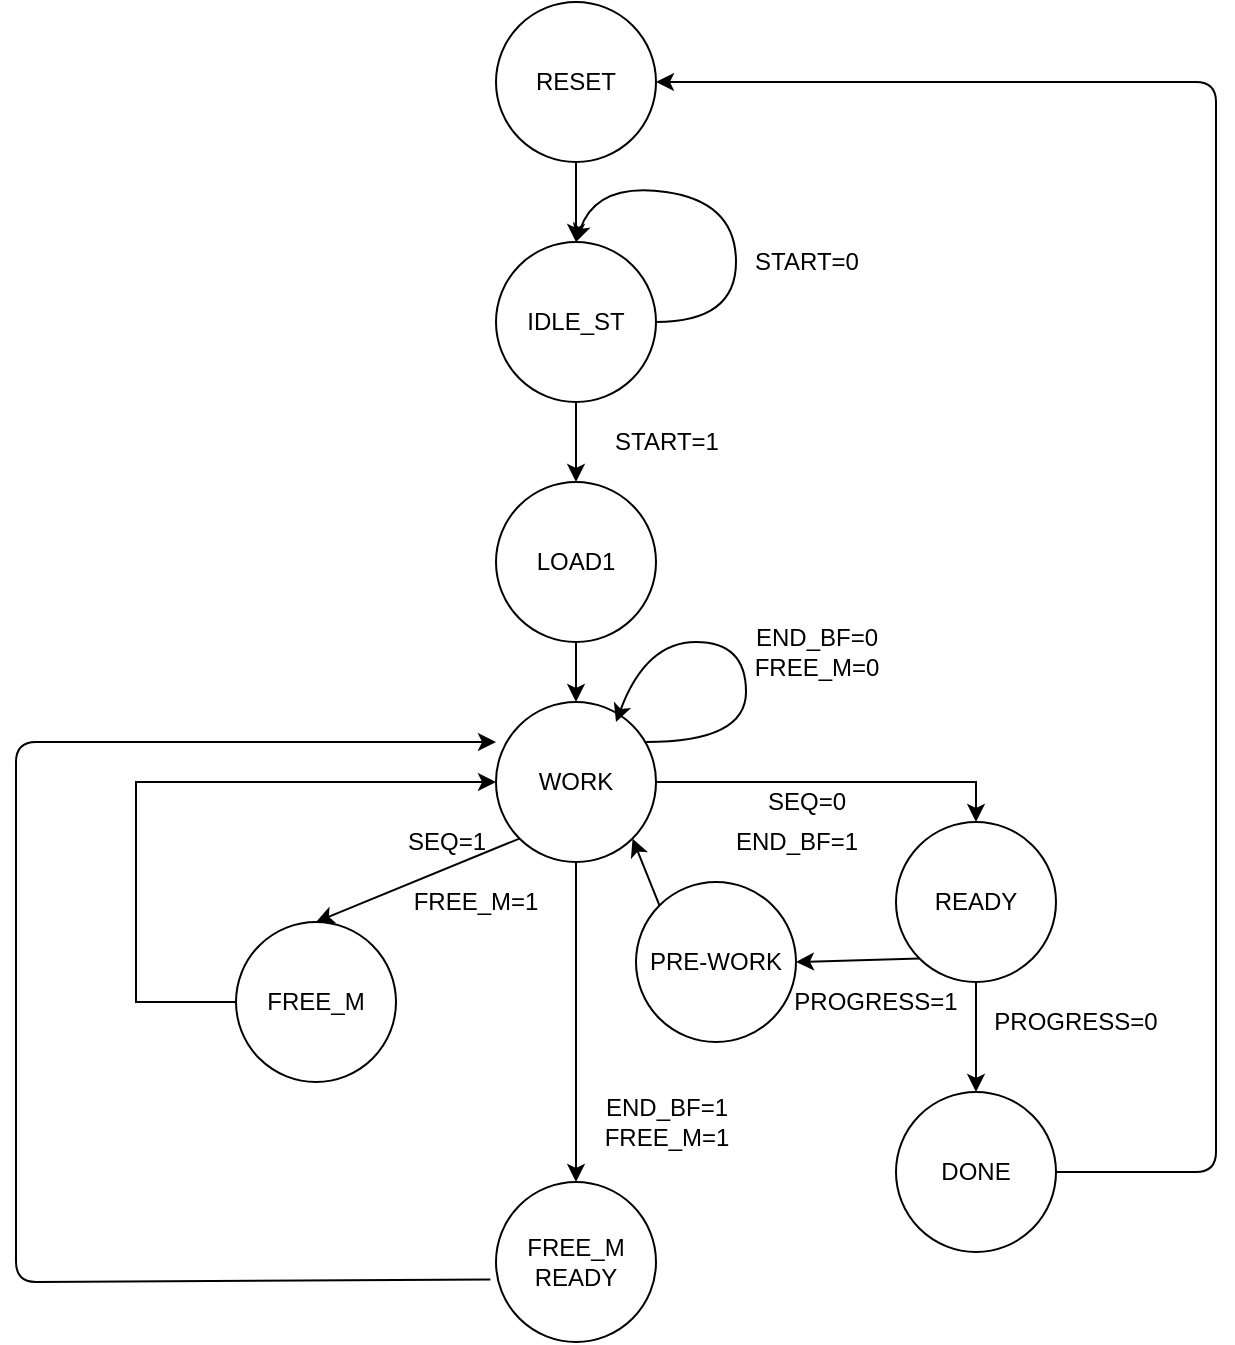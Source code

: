 <mxfile version="13.9.9" type="device"><diagram id="0QGTmFi-DX_CaWowDVx-" name="Pagina-1"><mxGraphModel dx="1024" dy="592" grid="1" gridSize="10" guides="1" tooltips="1" connect="1" arrows="1" fold="1" page="1" pageScale="1" pageWidth="827" pageHeight="1169" math="0" shadow="0"><root><mxCell id="0"/><mxCell id="1" parent="0"/><mxCell id="iDYoNIW6mDJRxECbi2Po-1" value="" style="edgeStyle=orthogonalEdgeStyle;rounded=0;orthogonalLoop=1;jettySize=auto;html=1;exitX=0.5;exitY=1;exitDx=0;exitDy=0;" parent="1" source="iDYoNIW6mDJRxECbi2Po-2" edge="1"><mxGeometry relative="1" as="geometry"><mxPoint x="400" y="250" as="sourcePoint"/><mxPoint x="400" y="280" as="targetPoint"/></mxGeometry></mxCell><mxCell id="iDYoNIW6mDJRxECbi2Po-2" value="IDLE_ST" style="ellipse;whiteSpace=wrap;html=1;aspect=fixed;" parent="1" vertex="1"><mxGeometry x="360" y="160" width="80" height="80" as="geometry"/></mxCell><mxCell id="iDYoNIW6mDJRxECbi2Po-3" value="" style="edgeStyle=orthogonalEdgeStyle;curved=1;orthogonalLoop=1;jettySize=auto;html=1;" parent="1" target="iDYoNIW6mDJRxECbi2Po-8" edge="1"><mxGeometry relative="1" as="geometry"><mxPoint x="400" y="360" as="sourcePoint"/></mxGeometry></mxCell><mxCell id="iDYoNIW6mDJRxECbi2Po-5" value="START=1" style="text;html=1;align=center;verticalAlign=middle;resizable=0;points=[];autosize=1;" parent="1" vertex="1"><mxGeometry x="410" y="250" width="70" height="20" as="geometry"/></mxCell><mxCell id="iDYoNIW6mDJRxECbi2Po-6" value="" style="endArrow=classic;html=1;entryX=0.5;entryY=0;entryDx=0;entryDy=0;curved=1;exitX=1;exitY=0.5;exitDx=0;exitDy=0;" parent="1" source="iDYoNIW6mDJRxECbi2Po-2" target="iDYoNIW6mDJRxECbi2Po-2" edge="1"><mxGeometry width="50" height="50" relative="1" as="geometry"><mxPoint x="440" y="190" as="sourcePoint"/><mxPoint x="440" y="310" as="targetPoint"/><Array as="points"><mxPoint x="480" y="200"/><mxPoint x="480" y="140"/><mxPoint x="410" y="130"/></Array></mxGeometry></mxCell><mxCell id="iDYoNIW6mDJRxECbi2Po-7" value="START=0" style="text;html=1;align=center;verticalAlign=middle;resizable=0;points=[];autosize=1;" parent="1" vertex="1"><mxGeometry x="480" y="160" width="70" height="20" as="geometry"/></mxCell><mxCell id="iDYoNIW6mDJRxECbi2Po-33" value="" style="edgeStyle=orthogonalEdgeStyle;rounded=0;orthogonalLoop=1;jettySize=auto;html=1;" parent="1" source="iDYoNIW6mDJRxECbi2Po-8" target="iDYoNIW6mDJRxECbi2Po-15" edge="1"><mxGeometry relative="1" as="geometry"/></mxCell><mxCell id="iDYoNIW6mDJRxECbi2Po-8" value="LOAD1" style="ellipse;whiteSpace=wrap;html=1;aspect=fixed;" parent="1" vertex="1"><mxGeometry x="360" y="280" width="80" height="80" as="geometry"/></mxCell><mxCell id="iDYoNIW6mDJRxECbi2Po-9" style="edgeStyle=orthogonalEdgeStyle;rounded=0;orthogonalLoop=1;jettySize=auto;html=1;entryX=0.5;entryY=0;entryDx=0;entryDy=0;" parent="1" source="iDYoNIW6mDJRxECbi2Po-10" target="iDYoNIW6mDJRxECbi2Po-2" edge="1"><mxGeometry relative="1" as="geometry"/></mxCell><mxCell id="iDYoNIW6mDJRxECbi2Po-10" value="RESET" style="ellipse;whiteSpace=wrap;html=1;aspect=fixed;" parent="1" vertex="1"><mxGeometry x="360" y="40" width="80" height="80" as="geometry"/></mxCell><mxCell id="iDYoNIW6mDJRxECbi2Po-13" style="edgeStyle=orthogonalEdgeStyle;rounded=0;orthogonalLoop=1;jettySize=auto;html=1;entryX=0.5;entryY=0;entryDx=0;entryDy=0;" parent="1" source="iDYoNIW6mDJRxECbi2Po-15" target="iDYoNIW6mDJRxECbi2Po-21" edge="1"><mxGeometry relative="1" as="geometry"/></mxCell><mxCell id="iDYoNIW6mDJRxECbi2Po-14" style="edgeStyle=orthogonalEdgeStyle;rounded=0;orthogonalLoop=1;jettySize=auto;html=1;" parent="1" source="iDYoNIW6mDJRxECbi2Po-15" target="iDYoNIW6mDJRxECbi2Po-23" edge="1"><mxGeometry relative="1" as="geometry"><Array as="points"><mxPoint x="600" y="430"/></Array></mxGeometry></mxCell><mxCell id="iDYoNIW6mDJRxECbi2Po-15" value="WORK" style="ellipse;whiteSpace=wrap;html=1;aspect=fixed;" parent="1" vertex="1"><mxGeometry x="360" y="390" width="80" height="80" as="geometry"/></mxCell><mxCell id="iDYoNIW6mDJRxECbi2Po-18" style="edgeStyle=orthogonalEdgeStyle;rounded=0;orthogonalLoop=1;jettySize=auto;html=1;entryX=0;entryY=0.5;entryDx=0;entryDy=0;exitX=0;exitY=0.5;exitDx=0;exitDy=0;" parent="1" source="iDYoNIW6mDJRxECbi2Po-31" target="iDYoNIW6mDJRxECbi2Po-15" edge="1"><mxGeometry relative="1" as="geometry"><Array as="points"><mxPoint x="180" y="540"/><mxPoint x="180" y="430"/></Array><mxPoint x="230" y="610" as="sourcePoint"/></mxGeometry></mxCell><mxCell id="iDYoNIW6mDJRxECbi2Po-21" value="FREE_M&lt;br&gt;READY" style="ellipse;whiteSpace=wrap;html=1;aspect=fixed;" parent="1" vertex="1"><mxGeometry x="360" y="630" width="80" height="80" as="geometry"/></mxCell><mxCell id="iDYoNIW6mDJRxECbi2Po-36" style="edgeStyle=orthogonalEdgeStyle;rounded=0;orthogonalLoop=1;jettySize=auto;html=1;entryX=0.5;entryY=0;entryDx=0;entryDy=0;" parent="1" source="iDYoNIW6mDJRxECbi2Po-23" target="iDYoNIW6mDJRxECbi2Po-34" edge="1"><mxGeometry relative="1" as="geometry"><mxPoint x="600" y="960" as="targetPoint"/></mxGeometry></mxCell><mxCell id="iDYoNIW6mDJRxECbi2Po-23" value="READY" style="ellipse;whiteSpace=wrap;html=1;aspect=fixed;" parent="1" vertex="1"><mxGeometry x="560" y="450" width="80" height="80" as="geometry"/></mxCell><mxCell id="iDYoNIW6mDJRxECbi2Po-25" value="SEQ=1" style="text;html=1;align=center;verticalAlign=middle;resizable=0;points=[];autosize=1;" parent="1" vertex="1"><mxGeometry x="310" y="450" width="50" height="20" as="geometry"/></mxCell><mxCell id="iDYoNIW6mDJRxECbi2Po-27" value="END_BF=1" style="text;html=1;align=center;verticalAlign=middle;resizable=0;points=[];autosize=1;" parent="1" vertex="1"><mxGeometry x="470" y="450" width="80" height="20" as="geometry"/></mxCell><mxCell id="iDYoNIW6mDJRxECbi2Po-31" value="FREE_M" style="ellipse;whiteSpace=wrap;html=1;aspect=fixed;" parent="1" vertex="1"><mxGeometry x="230" y="500" width="80" height="80" as="geometry"/></mxCell><mxCell id="iDYoNIW6mDJRxECbi2Po-32" value="END_BF=1&lt;br&gt;FREE_M=1" style="text;html=1;align=center;verticalAlign=middle;resizable=0;points=[];autosize=1;" parent="1" vertex="1"><mxGeometry x="405" y="585" width="80" height="30" as="geometry"/></mxCell><mxCell id="iDYoNIW6mDJRxECbi2Po-34" value="DONE" style="ellipse;whiteSpace=wrap;html=1;aspect=fixed;" parent="1" vertex="1"><mxGeometry x="560" y="585" width="80" height="80" as="geometry"/></mxCell><mxCell id="iDYoNIW6mDJRxECbi2Po-35" value="SEQ=0" style="text;html=1;align=center;verticalAlign=middle;resizable=0;points=[];autosize=1;" parent="1" vertex="1"><mxGeometry x="490" y="430" width="50" height="20" as="geometry"/></mxCell><mxCell id="wxpa34HjNnqU5txF8eYj-7" value="" style="endArrow=classic;html=1;exitX=0;exitY=1;exitDx=0;exitDy=0;entryX=0.5;entryY=0;entryDx=0;entryDy=0;" parent="1" source="iDYoNIW6mDJRxECbi2Po-15" target="iDYoNIW6mDJRxECbi2Po-31" edge="1"><mxGeometry width="50" height="50" relative="1" as="geometry"><mxPoint x="580" y="600" as="sourcePoint"/><mxPoint x="360" y="570" as="targetPoint"/></mxGeometry></mxCell><mxCell id="wxpa34HjNnqU5txF8eYj-8" value="FREE_M=1" style="text;html=1;strokeColor=none;fillColor=none;align=center;verticalAlign=middle;whiteSpace=wrap;rounded=0;" parent="1" vertex="1"><mxGeometry x="330" y="480" width="40" height="20" as="geometry"/></mxCell><mxCell id="wxpa34HjNnqU5txF8eYj-11" value="" style="endArrow=classic;html=1;entryX=1;entryY=0.5;entryDx=0;entryDy=0;exitX=0;exitY=1;exitDx=0;exitDy=0;" parent="1" source="iDYoNIW6mDJRxECbi2Po-23" target="L9-pZiDmt62bZrwbOSKt-1" edge="1"><mxGeometry width="50" height="50" relative="1" as="geometry"><mxPoint x="560" y="520" as="sourcePoint"/><mxPoint x="630" y="550" as="targetPoint"/><Array as="points"/></mxGeometry></mxCell><mxCell id="wxpa34HjNnqU5txF8eYj-12" value="" style="endArrow=classic;html=1;exitX=1;exitY=0.5;exitDx=0;exitDy=0;entryX=1;entryY=0.5;entryDx=0;entryDy=0;" parent="1" source="iDYoNIW6mDJRxECbi2Po-34" target="iDYoNIW6mDJRxECbi2Po-10" edge="1"><mxGeometry width="50" height="50" relative="1" as="geometry"><mxPoint x="580" y="600" as="sourcePoint"/><mxPoint x="720" y="630" as="targetPoint"/><Array as="points"><mxPoint x="720" y="625"/><mxPoint x="720" y="80"/></Array></mxGeometry></mxCell><mxCell id="wxpa34HjNnqU5txF8eYj-13" value="PROGRESS=0" style="text;html=1;strokeColor=none;fillColor=none;align=center;verticalAlign=middle;whiteSpace=wrap;rounded=0;" parent="1" vertex="1"><mxGeometry x="630" y="540" width="40" height="20" as="geometry"/></mxCell><mxCell id="wxpa34HjNnqU5txF8eYj-14" value="" style="endArrow=classic;html=1;exitX=-0.035;exitY=0.61;exitDx=0;exitDy=0;entryX=0;entryY=0.25;entryDx=0;entryDy=0;entryPerimeter=0;exitPerimeter=0;" parent="1" source="iDYoNIW6mDJRxECbi2Po-21" target="iDYoNIW6mDJRxECbi2Po-15" edge="1"><mxGeometry width="50" height="50" relative="1" as="geometry"><mxPoint x="580" y="730" as="sourcePoint"/><mxPoint x="630" y="680" as="targetPoint"/><Array as="points"><mxPoint x="120" y="680"/><mxPoint x="120" y="410"/></Array></mxGeometry></mxCell><mxCell id="wxpa34HjNnqU5txF8eYj-15" value="PROGRESS=1" style="text;html=1;strokeColor=none;fillColor=none;align=center;verticalAlign=middle;whiteSpace=wrap;rounded=0;" parent="1" vertex="1"><mxGeometry x="530" y="530" width="40" height="20" as="geometry"/></mxCell><mxCell id="wxpa34HjNnqU5txF8eYj-16" value="" style="curved=1;endArrow=classic;html=1;" parent="1" edge="1"><mxGeometry width="50" height="50" relative="1" as="geometry"><mxPoint x="435" y="410" as="sourcePoint"/><mxPoint x="420" y="400" as="targetPoint"/><Array as="points"><mxPoint x="485" y="410"/><mxPoint x="485" y="360"/><mxPoint x="435" y="360"/></Array></mxGeometry></mxCell><mxCell id="wxpa34HjNnqU5txF8eYj-19" value="END_BF=0&lt;br&gt;FREE_M=0" style="text;html=1;align=center;verticalAlign=middle;resizable=0;points=[];autosize=1;" parent="1" vertex="1"><mxGeometry x="480" y="350" width="80" height="30" as="geometry"/></mxCell><mxCell id="L9-pZiDmt62bZrwbOSKt-1" value="PRE-WORK" style="ellipse;whiteSpace=wrap;html=1;" vertex="1" parent="1"><mxGeometry x="430" y="480" width="80" height="80" as="geometry"/></mxCell><mxCell id="L9-pZiDmt62bZrwbOSKt-3" value="" style="endArrow=classic;html=1;entryX=1;entryY=1;entryDx=0;entryDy=0;exitX=0;exitY=0;exitDx=0;exitDy=0;" edge="1" parent="1" source="L9-pZiDmt62bZrwbOSKt-1" target="iDYoNIW6mDJRxECbi2Po-15"><mxGeometry width="50" height="50" relative="1" as="geometry"><mxPoint x="390" y="530" as="sourcePoint"/><mxPoint x="440" y="480" as="targetPoint"/></mxGeometry></mxCell></root></mxGraphModel></diagram></mxfile>